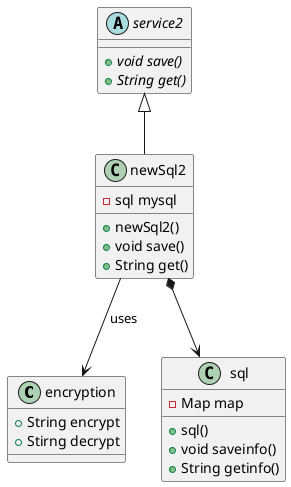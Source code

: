 @startuml

class encryption{
    + String encrypt 
    + Stirng decrypt
}

abstract class service2 {
    {abstract} + void save()
    {abstract} + String get()
}

class sql {
    - Map map
    + sql()
    + void saveinfo()
    + String getinfo()
}

class newSql2 extends service2 {
    - sql mysql 
    + newSql2()
    + void save()
    + String get()
}

newSql2 *--> sql 
newSql2 --> encryption : uses

@enduml